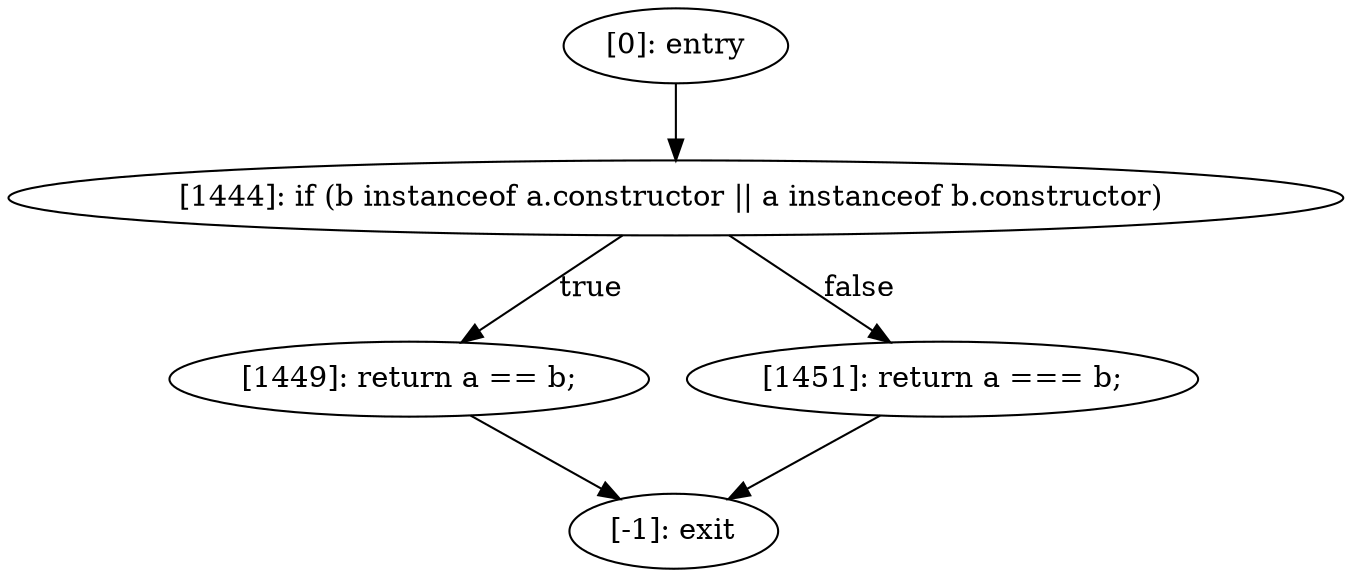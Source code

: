 digraph {
"0" [label="[1449]: return a == b;\n"] 
"1" [label="[1451]: return a === b;\n"] 
"2" [label="[1444]: if (b instanceof a.constructor || a instanceof b.constructor) "] 
"3" [label="[-1]: exit"] 
"4" [label="[0]: entry"] 
"0" -> "3" [label=""] 
"1" -> "3" [label=""] 
"2" -> "0" [label="true"] 
"2" -> "1" [label="false"] 
"4" -> "2" [label=""] 
}
